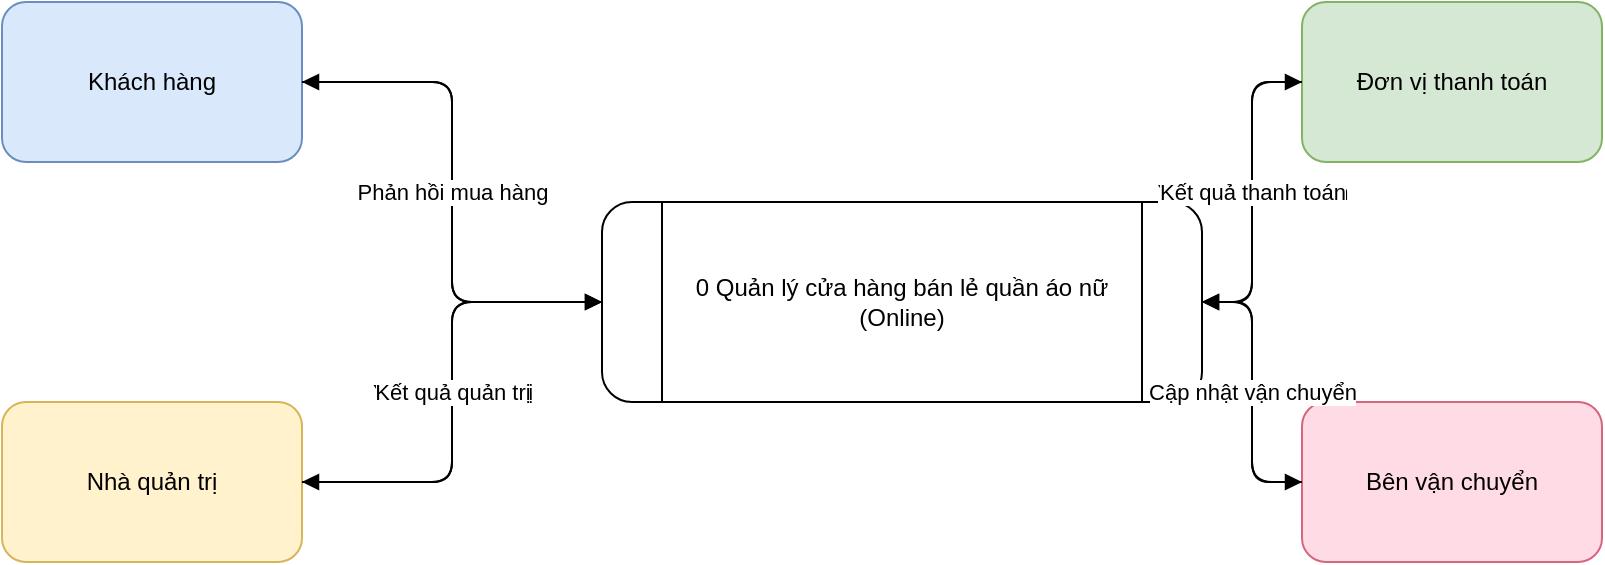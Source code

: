 <?xml version="1.0" encoding="UTF-8"?>
<mxfile version="15.8.7" type="device">
  <diagram id="DFD_Level0" name="DFD Level 0 - Quan Ly Cua Hang Ban Le">
    <mxGraphModel dx="1200" dy="800" grid="1" gridSize="10" guides="1" tooltips="1" connect="1" arrows="1" fold="1" page="1" pageScale="1" pageWidth="1275" pageHeight="1650" background="#FFFFFF" math="0" shadow="0">
      <root>
        <mxCell id="0"/>
        <mxCell id="1" parent="0"/>

        <!-- Process 0: Quản lý cửa hàng bán lẻ quần áo nữ (Online) -->
        <mxCell id="process0" value="0 Quản lý cửa hàng bán lẻ quần áo nữ (Online)" style="shape=process;rounded=1;whiteSpace=wrap;html=1;fillColor=#FFFFFF;strokeColor=#000000;fontSize=12;" vertex="1" parent="1">
          <mxGeometry x="400" y="300" width="300" height="100" as="geometry"/>
        </mxCell>

        <!-- External Entity: Khách hàng (trái trên) -->
        <mxCell id="E1" value="Khách hàng" style="shape=ext;rounded=1;whiteSpace=wrap;html=1;fillColor=#dae8fc;strokeColor=#6c8ebf;fontSize=12;" vertex="1" parent="1">
          <mxGeometry x="100" y="200" width="150" height="80" as="geometry"/>
        </mxCell>

        <!-- External Entity: Nhà quản trị (trái dưới) -->
        <mxCell id="E2" value="Nhà quản trị" style="shape=ext;rounded=1;whiteSpace=wrap;html=1;fillColor=#fff2cc;strokeColor=#d6b656;fontSize=12;" vertex="1" parent="1">
          <mxGeometry x="100" y="400" width="150" height="80" as="geometry"/>
        </mxCell>

        <!-- External Entity: Đơn vị thanh toán (phải trên) -->
        <mxCell id="E3" value="Đơn vị thanh toán" style="shape=ext;rounded=1;whiteSpace=wrap;html=1;fillColor=#d5e8d4;strokeColor=#82b366;fontSize=12;" vertex="1" parent="1">
          <mxGeometry x="750" y="200" width="150" height="80" as="geometry"/>
        </mxCell>

        <!-- External Entity: Bên vận chuyển (phải dưới) -->
        <mxCell id="E4" value="Bên vận chuyển" style="shape=ext;rounded=1;whiteSpace=wrap;html=1;fillColor=#ffdce5;strokeColor=#d6667e;fontSize=12;" vertex="1" parent="1">
          <mxGeometry x="750" y="400" width="150" height="80" as="geometry"/>
        </mxCell>

        <!-- Data Flow 1: Khách hàng → Process: Yêu cầu mua hàng -->
        <mxCell id="flow1" value="Yêu cầu mua hàng" style="edgeStyle=elbowEdgeStyle;rounded=1;orthogonalLoop=1;jettySize=auto;html=1;strokeColor=#000000;strokeWidth=1;endArrow=block;fontSize=11;" edge="1" parent="1" source="E1" target="process0">
          <mxGeometry relative="1" as="geometry">
            <mxPoint x="250" y="300" as="targetPoint"/>
          </mxGeometry>
        </mxCell>

        <!-- Data Flow 2: Process → Khách hàng: Phản hồi mua hàng -->
        <mxCell id="flow2" value="Phản hồi mua hàng" style="edgeStyle=elbowEdgeStyle;rounded=1;orthogonalLoop=1;jettySize=auto;html=1;strokeColor=#000000;strokeWidth=1;endArrow=block;fontSize=11;" edge="1" parent="1" source="process0" target="E1">
          <mxGeometry relative="1" as="geometry">
            <mxPoint x="250" y="300" as="targetPoint"/>
          </mxGeometry>
        </mxCell>

        <!-- Data Flow 3: Nhà quản trị → Process: Yêu cầu quản trị -->
        <mxCell id="flow3" value="Yêu cầu quản trị" style="edgeStyle=elbowEdgeStyle;rounded=1;orthogonalLoop=1;jettySize=auto;html=1;strokeColor=#000000;strokeWidth=1;endArrow=block;fontSize=11;" edge="1" parent="1" source="E2" target="process0">
          <mxGeometry relative="1" as="geometry">
            <mxPoint x="250" y="350" as="targetPoint"/>
          </mxGeometry>
        </mxCell>

        <!-- Data Flow 4: Process → Nhà quản trị: Kết quả quản trị -->
        <mxCell id="flow4" value="Kết quả quản trị" style="edgeStyle=elbowEdgeStyle;rounded=1;orthogonalLoop=1;jettySize=auto;html=1;strokeColor=#000000;strokeWidth=1;endArrow=block;fontSize=11;" edge="1" parent="1" source="process0" target="E2">
          <mxGeometry relative="1" as="geometry">
            <mxPoint x="250" y="350" as="targetPoint"/>
          </mxGeometry>
        </mxCell>

        <!-- Data Flow 5: Process → Đơn vị thanh toán: Yêu cầu thanh toán -->
        <mxCell id="flow5" value="Yêu cầu thanh toán" style="edgeStyle=elbowEdgeStyle;rounded=1;orthogonalLoop=1;jettySize=auto;html=1;strokeColor=#000000;strokeWidth=1;endArrow=block;fontSize=11;" edge="1" parent="1" source="process0" target="E3">
          <mxGeometry relative="1" as="geometry">
            <mxPoint x="700" y="300" as="targetPoint"/>
          </mxGeometry>
        </mxCell>

        <!-- Data Flow 6: Đơn vị thanh toán → Process: Kết quả thanh toán -->
        <mxCell id="flow6" value="Kết quả thanh toán" style="edgeStyle=elbowEdgeStyle;rounded=1;orthogonalLoop=1;jettySize=auto;html=1;strokeColor=#000000;strokeWidth=1;endArrow=block;fontSize=11;" edge="1" parent="1" source="E3" target="process0">
          <mxGeometry relative="1" as="geometry">
            <mxPoint x="700" y="300" as="targetPoint"/>
          </mxGeometry>
        </mxCell>

        <!-- Data Flow 7: Process → Bên vận chuyển: Yêu cầu vận chuyển -->
        <mxCell id="flow7" value="Yêu cầu vận chuyển" style="edgeStyle=elbowEdgeStyle;rounded=1;orthogonalLoop=1;jettySize=auto;html=1;strokeColor=#000000;strokeWidth=1;endArrow=block;fontSize=11;" edge="1" parent="1" source="process0" target="E4">
          <mxGeometry relative="1" as="geometry">
            <mxPoint x="700" y="400" as="targetPoint"/>
          </mxGeometry>
        </mxCell>

        <!-- Data Flow 8: Bên vận chuyển → Process: Cập nhật vận chuyển -->
        <mxCell id="flow8" value="Cập nhật vận chuyển" style="edgeStyle=elbowEdgeStyle;rounded=1;orthogonalLoop=1;jettySize=auto;html=1;strokeColor=#000000;strokeWidth=1;endArrow=block;fontSize=11;" edge="1" parent="1" source="E4" target="process0">
          <mxGeometry relative="1" as="geometry">
            <mxPoint x="700" y="400" as="targetPoint"/>
          </mxGeometry>
        </mxCell>

      </root>
    </mxGraphModel>
  </diagram>
</mxfile>
